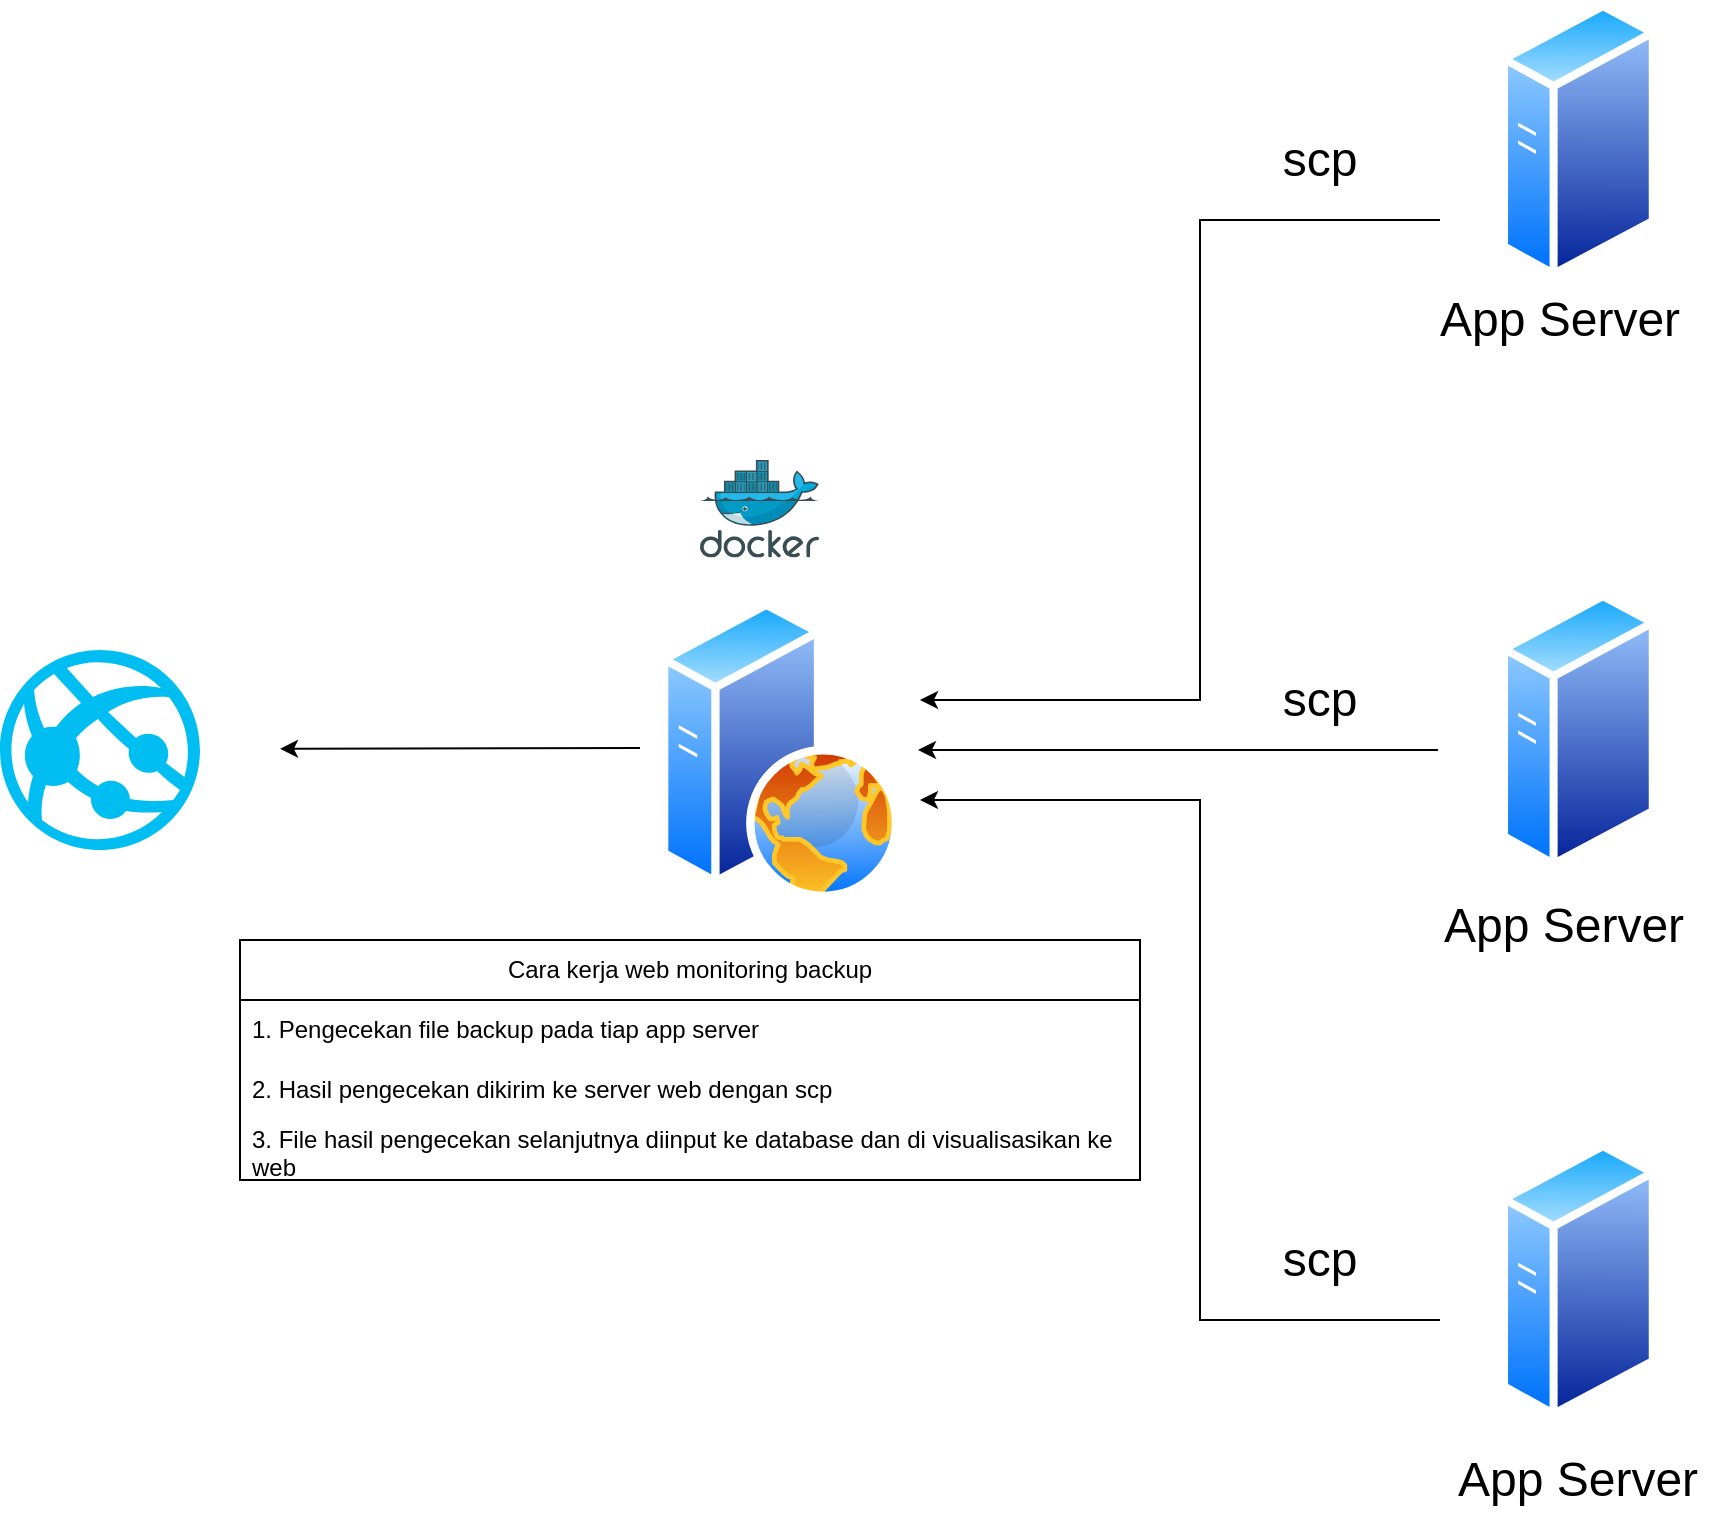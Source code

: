 <mxfile version="21.0.10" type="github">
  <diagram name="Page-1" id="0E3Kw_RimV55Skzm7RbZ">
    <mxGraphModel dx="1615" dy="845" grid="1" gridSize="10" guides="1" tooltips="1" connect="1" arrows="1" fold="1" page="1" pageScale="1" pageWidth="1100" pageHeight="850" math="0" shadow="0">
      <root>
        <mxCell id="0" />
        <mxCell id="1" parent="0" />
        <mxCell id="iM8VDKJwrgfoEsLlG_Np-1" value="" style="aspect=fixed;perimeter=ellipsePerimeter;html=1;align=center;shadow=0;dashed=0;spacingTop=3;image;image=img/lib/active_directory/generic_server.svg;" parent="1" vertex="1">
          <mxGeometry x="890" y="60" width="78.4" height="140" as="geometry" />
        </mxCell>
        <mxCell id="iM8VDKJwrgfoEsLlG_Np-3" value="" style="aspect=fixed;perimeter=ellipsePerimeter;html=1;align=center;shadow=0;dashed=0;spacingTop=3;image;image=img/lib/active_directory/generic_server.svg;" parent="1" vertex="1">
          <mxGeometry x="890" y="355" width="78.4" height="140" as="geometry" />
        </mxCell>
        <mxCell id="iM8VDKJwrgfoEsLlG_Np-4" value="" style="aspect=fixed;perimeter=ellipsePerimeter;html=1;align=center;shadow=0;dashed=0;spacingTop=3;image;image=img/lib/active_directory/generic_server.svg;" parent="1" vertex="1">
          <mxGeometry x="890" y="630" width="78.4" height="140" as="geometry" />
        </mxCell>
        <mxCell id="iM8VDKJwrgfoEsLlG_Np-5" value="" style="aspect=fixed;perimeter=ellipsePerimeter;html=1;align=center;shadow=0;dashed=0;spacingTop=3;image;image=img/lib/active_directory/web_server.svg;" parent="1" vertex="1">
          <mxGeometry x="470" y="360" width="120" height="150" as="geometry" />
        </mxCell>
        <mxCell id="iM8VDKJwrgfoEsLlG_Np-7" value="&lt;font style=&quot;font-size: 24px;&quot;&gt;App Server&lt;/font&gt;" style="text;html=1;strokeColor=none;fillColor=none;align=center;verticalAlign=middle;whiteSpace=wrap;rounded=0;" parent="1" vertex="1">
          <mxGeometry x="850" y="200" width="140" height="40" as="geometry" />
        </mxCell>
        <mxCell id="iM8VDKJwrgfoEsLlG_Np-10" value="&lt;font style=&quot;font-size: 24px;&quot;&gt;App Server&lt;/font&gt;" style="text;html=1;strokeColor=none;fillColor=none;align=center;verticalAlign=middle;whiteSpace=wrap;rounded=0;" parent="1" vertex="1">
          <mxGeometry x="852.2" y="503" width="140" height="40" as="geometry" />
        </mxCell>
        <mxCell id="iM8VDKJwrgfoEsLlG_Np-12" value="&lt;font style=&quot;font-size: 24px;&quot;&gt;App Server&lt;/font&gt;" style="text;html=1;strokeColor=none;fillColor=none;align=center;verticalAlign=middle;whiteSpace=wrap;rounded=0;" parent="1" vertex="1">
          <mxGeometry x="859.2" y="780" width="140" height="40" as="geometry" />
        </mxCell>
        <mxCell id="iM8VDKJwrgfoEsLlG_Np-13" value="" style="sketch=0;aspect=fixed;html=1;points=[];align=center;image;fontSize=12;image=img/lib/mscae/Docker.svg;" parent="1" vertex="1">
          <mxGeometry x="490" y="290" width="59.51" height="48.8" as="geometry" />
        </mxCell>
        <mxCell id="iM8VDKJwrgfoEsLlG_Np-14" value="" style="endArrow=classic;html=1;rounded=0;" parent="1" edge="1">
          <mxGeometry width="50" height="50" relative="1" as="geometry">
            <mxPoint x="860" y="170" as="sourcePoint" />
            <mxPoint x="600" y="410" as="targetPoint" />
            <Array as="points">
              <mxPoint x="740" y="170" />
              <mxPoint x="740" y="410" />
            </Array>
          </mxGeometry>
        </mxCell>
        <mxCell id="iM8VDKJwrgfoEsLlG_Np-16" value="" style="endArrow=classic;html=1;rounded=0;" parent="1" edge="1">
          <mxGeometry width="50" height="50" relative="1" as="geometry">
            <mxPoint x="860" y="720" as="sourcePoint" />
            <mxPoint x="600" y="460" as="targetPoint" />
            <Array as="points">
              <mxPoint x="740" y="720" />
              <mxPoint x="740" y="460" />
            </Array>
          </mxGeometry>
        </mxCell>
        <mxCell id="iM8VDKJwrgfoEsLlG_Np-17" value="" style="endArrow=classic;html=1;rounded=0;" parent="1" edge="1">
          <mxGeometry width="50" height="50" relative="1" as="geometry">
            <mxPoint x="859" y="435" as="sourcePoint" />
            <mxPoint x="599" y="435" as="targetPoint" />
          </mxGeometry>
        </mxCell>
        <mxCell id="jGflWgv3lSx-wSXQby-S-1" value="&lt;font style=&quot;font-size: 24px;&quot;&gt;scp&lt;/font&gt;" style="text;html=1;strokeColor=none;fillColor=none;align=center;verticalAlign=middle;whiteSpace=wrap;rounded=0;" parent="1" vertex="1">
          <mxGeometry x="730" y="120" width="140" height="40" as="geometry" />
        </mxCell>
        <mxCell id="AwyXEWw16TiDAjHhJQ-5-1" value="" style="endArrow=classic;html=1;rounded=0;" parent="1" edge="1">
          <mxGeometry width="50" height="50" relative="1" as="geometry">
            <mxPoint x="460" y="434" as="sourcePoint" />
            <mxPoint x="280" y="434.44" as="targetPoint" />
          </mxGeometry>
        </mxCell>
        <mxCell id="6cipVELPrP1QCe_pAajm-1" value="" style="verticalLabelPosition=bottom;html=1;verticalAlign=top;align=center;strokeColor=none;fillColor=#00BEF2;shape=mxgraph.azure.azure_website;pointerEvents=1;" parent="1" vertex="1">
          <mxGeometry x="140" y="385" width="100" height="100" as="geometry" />
        </mxCell>
        <mxCell id="KjsujYXIpW7fQtc8lM0x-1" value="&lt;font style=&quot;font-size: 24px;&quot;&gt;scp&lt;/font&gt;" style="text;html=1;strokeColor=none;fillColor=none;align=center;verticalAlign=middle;whiteSpace=wrap;rounded=0;" vertex="1" parent="1">
          <mxGeometry x="730" y="390" width="140" height="40" as="geometry" />
        </mxCell>
        <mxCell id="KjsujYXIpW7fQtc8lM0x-2" value="&lt;font style=&quot;font-size: 24px;&quot;&gt;scp&lt;/font&gt;" style="text;html=1;strokeColor=none;fillColor=none;align=center;verticalAlign=middle;whiteSpace=wrap;rounded=0;" vertex="1" parent="1">
          <mxGeometry x="730" y="670" width="140" height="40" as="geometry" />
        </mxCell>
        <mxCell id="KjsujYXIpW7fQtc8lM0x-4" value="Cara kerja web monitoring backup" style="swimlane;fontStyle=0;childLayout=stackLayout;horizontal=1;startSize=30;horizontalStack=0;resizeParent=1;resizeParentMax=0;resizeLast=0;collapsible=1;marginBottom=0;whiteSpace=wrap;html=1;" vertex="1" parent="1">
          <mxGeometry x="260" y="530" width="450" height="120" as="geometry" />
        </mxCell>
        <mxCell id="KjsujYXIpW7fQtc8lM0x-5" value="1. Pengecekan file backup pada tiap app server" style="text;strokeColor=none;fillColor=none;align=left;verticalAlign=middle;spacingLeft=4;spacingRight=4;overflow=hidden;points=[[0,0.5],[1,0.5]];portConstraint=eastwest;rotatable=0;whiteSpace=wrap;html=1;" vertex="1" parent="KjsujYXIpW7fQtc8lM0x-4">
          <mxGeometry y="30" width="450" height="30" as="geometry" />
        </mxCell>
        <mxCell id="KjsujYXIpW7fQtc8lM0x-6" value="2. Hasil pengecekan dikirim ke server web dengan scp" style="text;strokeColor=none;fillColor=none;align=left;verticalAlign=middle;spacingLeft=4;spacingRight=4;overflow=hidden;points=[[0,0.5],[1,0.5]];portConstraint=eastwest;rotatable=0;whiteSpace=wrap;html=1;" vertex="1" parent="KjsujYXIpW7fQtc8lM0x-4">
          <mxGeometry y="60" width="450" height="30" as="geometry" />
        </mxCell>
        <mxCell id="KjsujYXIpW7fQtc8lM0x-7" value="3. File hasil pengecekan selanjutnya diinput ke database dan di visualisasikan ke web" style="text;strokeColor=none;fillColor=none;align=left;verticalAlign=middle;spacingLeft=4;spacingRight=4;overflow=hidden;points=[[0,0.5],[1,0.5]];portConstraint=eastwest;rotatable=0;whiteSpace=wrap;html=1;" vertex="1" parent="KjsujYXIpW7fQtc8lM0x-4">
          <mxGeometry y="90" width="450" height="30" as="geometry" />
        </mxCell>
      </root>
    </mxGraphModel>
  </diagram>
</mxfile>
